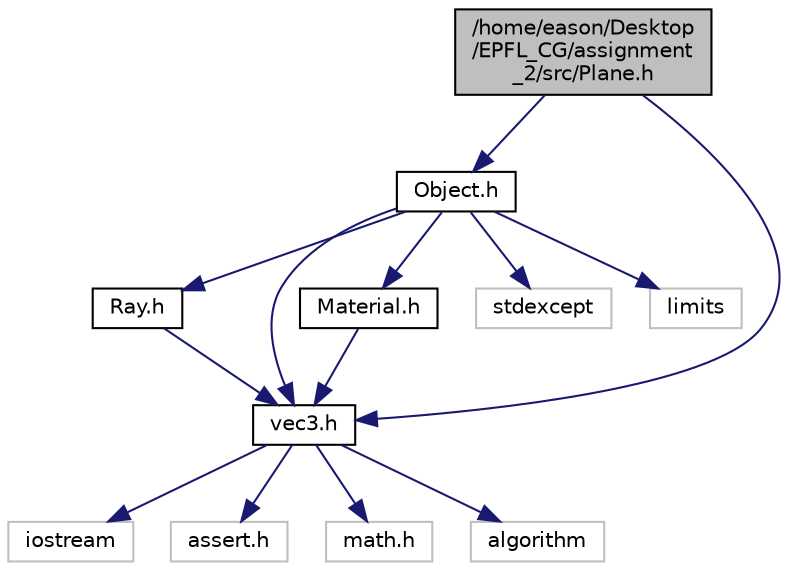 digraph "/home/eason/Desktop/EPFL_CG/assignment_2/src/Plane.h"
{
  edge [fontname="Helvetica",fontsize="10",labelfontname="Helvetica",labelfontsize="10"];
  node [fontname="Helvetica",fontsize="10",shape=record];
  Node1 [label="/home/eason/Desktop\l/EPFL_CG/assignment\l_2/src/Plane.h",height=0.2,width=0.4,color="black", fillcolor="grey75", style="filled", fontcolor="black"];
  Node1 -> Node2 [color="midnightblue",fontsize="10",style="solid"];
  Node2 [label="Object.h",height=0.2,width=0.4,color="black", fillcolor="white", style="filled",URL="$Object_8h.html"];
  Node2 -> Node3 [color="midnightblue",fontsize="10",style="solid"];
  Node3 [label="Ray.h",height=0.2,width=0.4,color="black", fillcolor="white", style="filled",URL="$Ray_8h.html"];
  Node3 -> Node4 [color="midnightblue",fontsize="10",style="solid"];
  Node4 [label="vec3.h",height=0.2,width=0.4,color="black", fillcolor="white", style="filled",URL="$vec3_8h.html",tooltip="Implements the vector class and its mathematical operations. "];
  Node4 -> Node5 [color="midnightblue",fontsize="10",style="solid"];
  Node5 [label="iostream",height=0.2,width=0.4,color="grey75", fillcolor="white", style="filled"];
  Node4 -> Node6 [color="midnightblue",fontsize="10",style="solid"];
  Node6 [label="assert.h",height=0.2,width=0.4,color="grey75", fillcolor="white", style="filled"];
  Node4 -> Node7 [color="midnightblue",fontsize="10",style="solid"];
  Node7 [label="math.h",height=0.2,width=0.4,color="grey75", fillcolor="white", style="filled"];
  Node4 -> Node8 [color="midnightblue",fontsize="10",style="solid"];
  Node8 [label="algorithm",height=0.2,width=0.4,color="grey75", fillcolor="white", style="filled"];
  Node2 -> Node4 [color="midnightblue",fontsize="10",style="solid"];
  Node2 -> Node9 [color="midnightblue",fontsize="10",style="solid"];
  Node9 [label="Material.h",height=0.2,width=0.4,color="black", fillcolor="white", style="filled",URL="$Material_8h.html"];
  Node9 -> Node4 [color="midnightblue",fontsize="10",style="solid"];
  Node2 -> Node10 [color="midnightblue",fontsize="10",style="solid"];
  Node10 [label="stdexcept",height=0.2,width=0.4,color="grey75", fillcolor="white", style="filled"];
  Node2 -> Node11 [color="midnightblue",fontsize="10",style="solid"];
  Node11 [label="limits",height=0.2,width=0.4,color="grey75", fillcolor="white", style="filled"];
  Node1 -> Node4 [color="midnightblue",fontsize="10",style="solid"];
}
